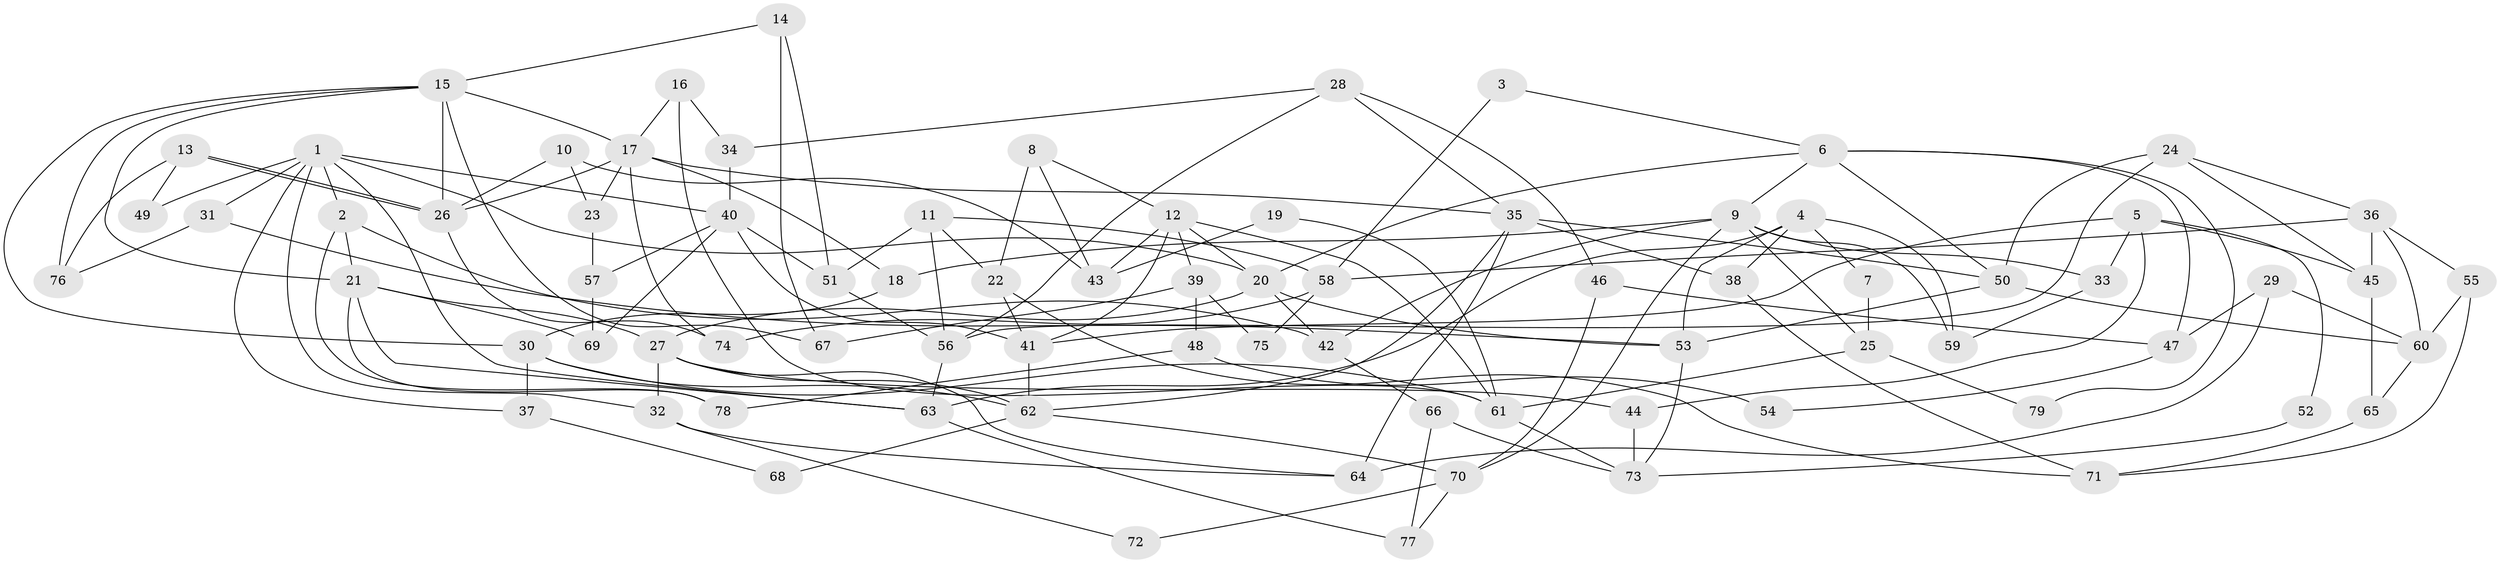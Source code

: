 // coarse degree distribution, {5: 0.20512820512820512, 3: 0.2564102564102564, 6: 0.05128205128205128, 9: 0.10256410256410256, 2: 0.1282051282051282, 4: 0.1794871794871795, 8: 0.02564102564102564, 11: 0.02564102564102564, 7: 0.02564102564102564}
// Generated by graph-tools (version 1.1) at 2025/54/03/04/25 21:54:02]
// undirected, 79 vertices, 158 edges
graph export_dot {
graph [start="1"]
  node [color=gray90,style=filled];
  1;
  2;
  3;
  4;
  5;
  6;
  7;
  8;
  9;
  10;
  11;
  12;
  13;
  14;
  15;
  16;
  17;
  18;
  19;
  20;
  21;
  22;
  23;
  24;
  25;
  26;
  27;
  28;
  29;
  30;
  31;
  32;
  33;
  34;
  35;
  36;
  37;
  38;
  39;
  40;
  41;
  42;
  43;
  44;
  45;
  46;
  47;
  48;
  49;
  50;
  51;
  52;
  53;
  54;
  55;
  56;
  57;
  58;
  59;
  60;
  61;
  62;
  63;
  64;
  65;
  66;
  67;
  68;
  69;
  70;
  71;
  72;
  73;
  74;
  75;
  76;
  77;
  78;
  79;
  1 -- 40;
  1 -- 32;
  1 -- 2;
  1 -- 20;
  1 -- 31;
  1 -- 37;
  1 -- 49;
  1 -- 63;
  2 -- 42;
  2 -- 21;
  2 -- 78;
  3 -- 58;
  3 -- 6;
  4 -- 53;
  4 -- 63;
  4 -- 7;
  4 -- 38;
  4 -- 59;
  5 -- 45;
  5 -- 41;
  5 -- 33;
  5 -- 44;
  5 -- 52;
  6 -- 20;
  6 -- 9;
  6 -- 47;
  6 -- 50;
  6 -- 79;
  7 -- 25;
  8 -- 12;
  8 -- 22;
  8 -- 43;
  9 -- 70;
  9 -- 33;
  9 -- 18;
  9 -- 25;
  9 -- 42;
  9 -- 59;
  10 -- 43;
  10 -- 26;
  10 -- 23;
  11 -- 58;
  11 -- 56;
  11 -- 22;
  11 -- 51;
  12 -- 20;
  12 -- 41;
  12 -- 39;
  12 -- 43;
  12 -- 61;
  13 -- 26;
  13 -- 26;
  13 -- 76;
  13 -- 49;
  14 -- 51;
  14 -- 15;
  14 -- 67;
  15 -- 17;
  15 -- 26;
  15 -- 21;
  15 -- 30;
  15 -- 67;
  15 -- 76;
  16 -- 61;
  16 -- 17;
  16 -- 34;
  17 -- 18;
  17 -- 35;
  17 -- 23;
  17 -- 26;
  17 -- 74;
  18 -- 30;
  19 -- 43;
  19 -- 61;
  20 -- 27;
  20 -- 42;
  20 -- 53;
  21 -- 27;
  21 -- 63;
  21 -- 69;
  21 -- 78;
  22 -- 41;
  22 -- 71;
  23 -- 57;
  24 -- 56;
  24 -- 50;
  24 -- 36;
  24 -- 45;
  25 -- 61;
  25 -- 79;
  26 -- 74;
  27 -- 62;
  27 -- 32;
  27 -- 44;
  27 -- 64;
  28 -- 56;
  28 -- 46;
  28 -- 34;
  28 -- 35;
  29 -- 64;
  29 -- 60;
  29 -- 47;
  30 -- 61;
  30 -- 37;
  30 -- 62;
  31 -- 53;
  31 -- 76;
  32 -- 64;
  32 -- 72;
  33 -- 59;
  34 -- 40;
  35 -- 38;
  35 -- 50;
  35 -- 62;
  35 -- 64;
  36 -- 60;
  36 -- 45;
  36 -- 55;
  36 -- 58;
  37 -- 68;
  38 -- 71;
  39 -- 67;
  39 -- 48;
  39 -- 75;
  40 -- 57;
  40 -- 41;
  40 -- 51;
  40 -- 69;
  41 -- 62;
  42 -- 66;
  44 -- 73;
  45 -- 65;
  46 -- 47;
  46 -- 70;
  47 -- 54;
  48 -- 78;
  48 -- 54;
  50 -- 53;
  50 -- 60;
  51 -- 56;
  52 -- 73;
  53 -- 73;
  55 -- 71;
  55 -- 60;
  56 -- 63;
  57 -- 69;
  58 -- 74;
  58 -- 75;
  60 -- 65;
  61 -- 73;
  62 -- 68;
  62 -- 70;
  63 -- 77;
  65 -- 71;
  66 -- 73;
  66 -- 77;
  70 -- 77;
  70 -- 72;
}
